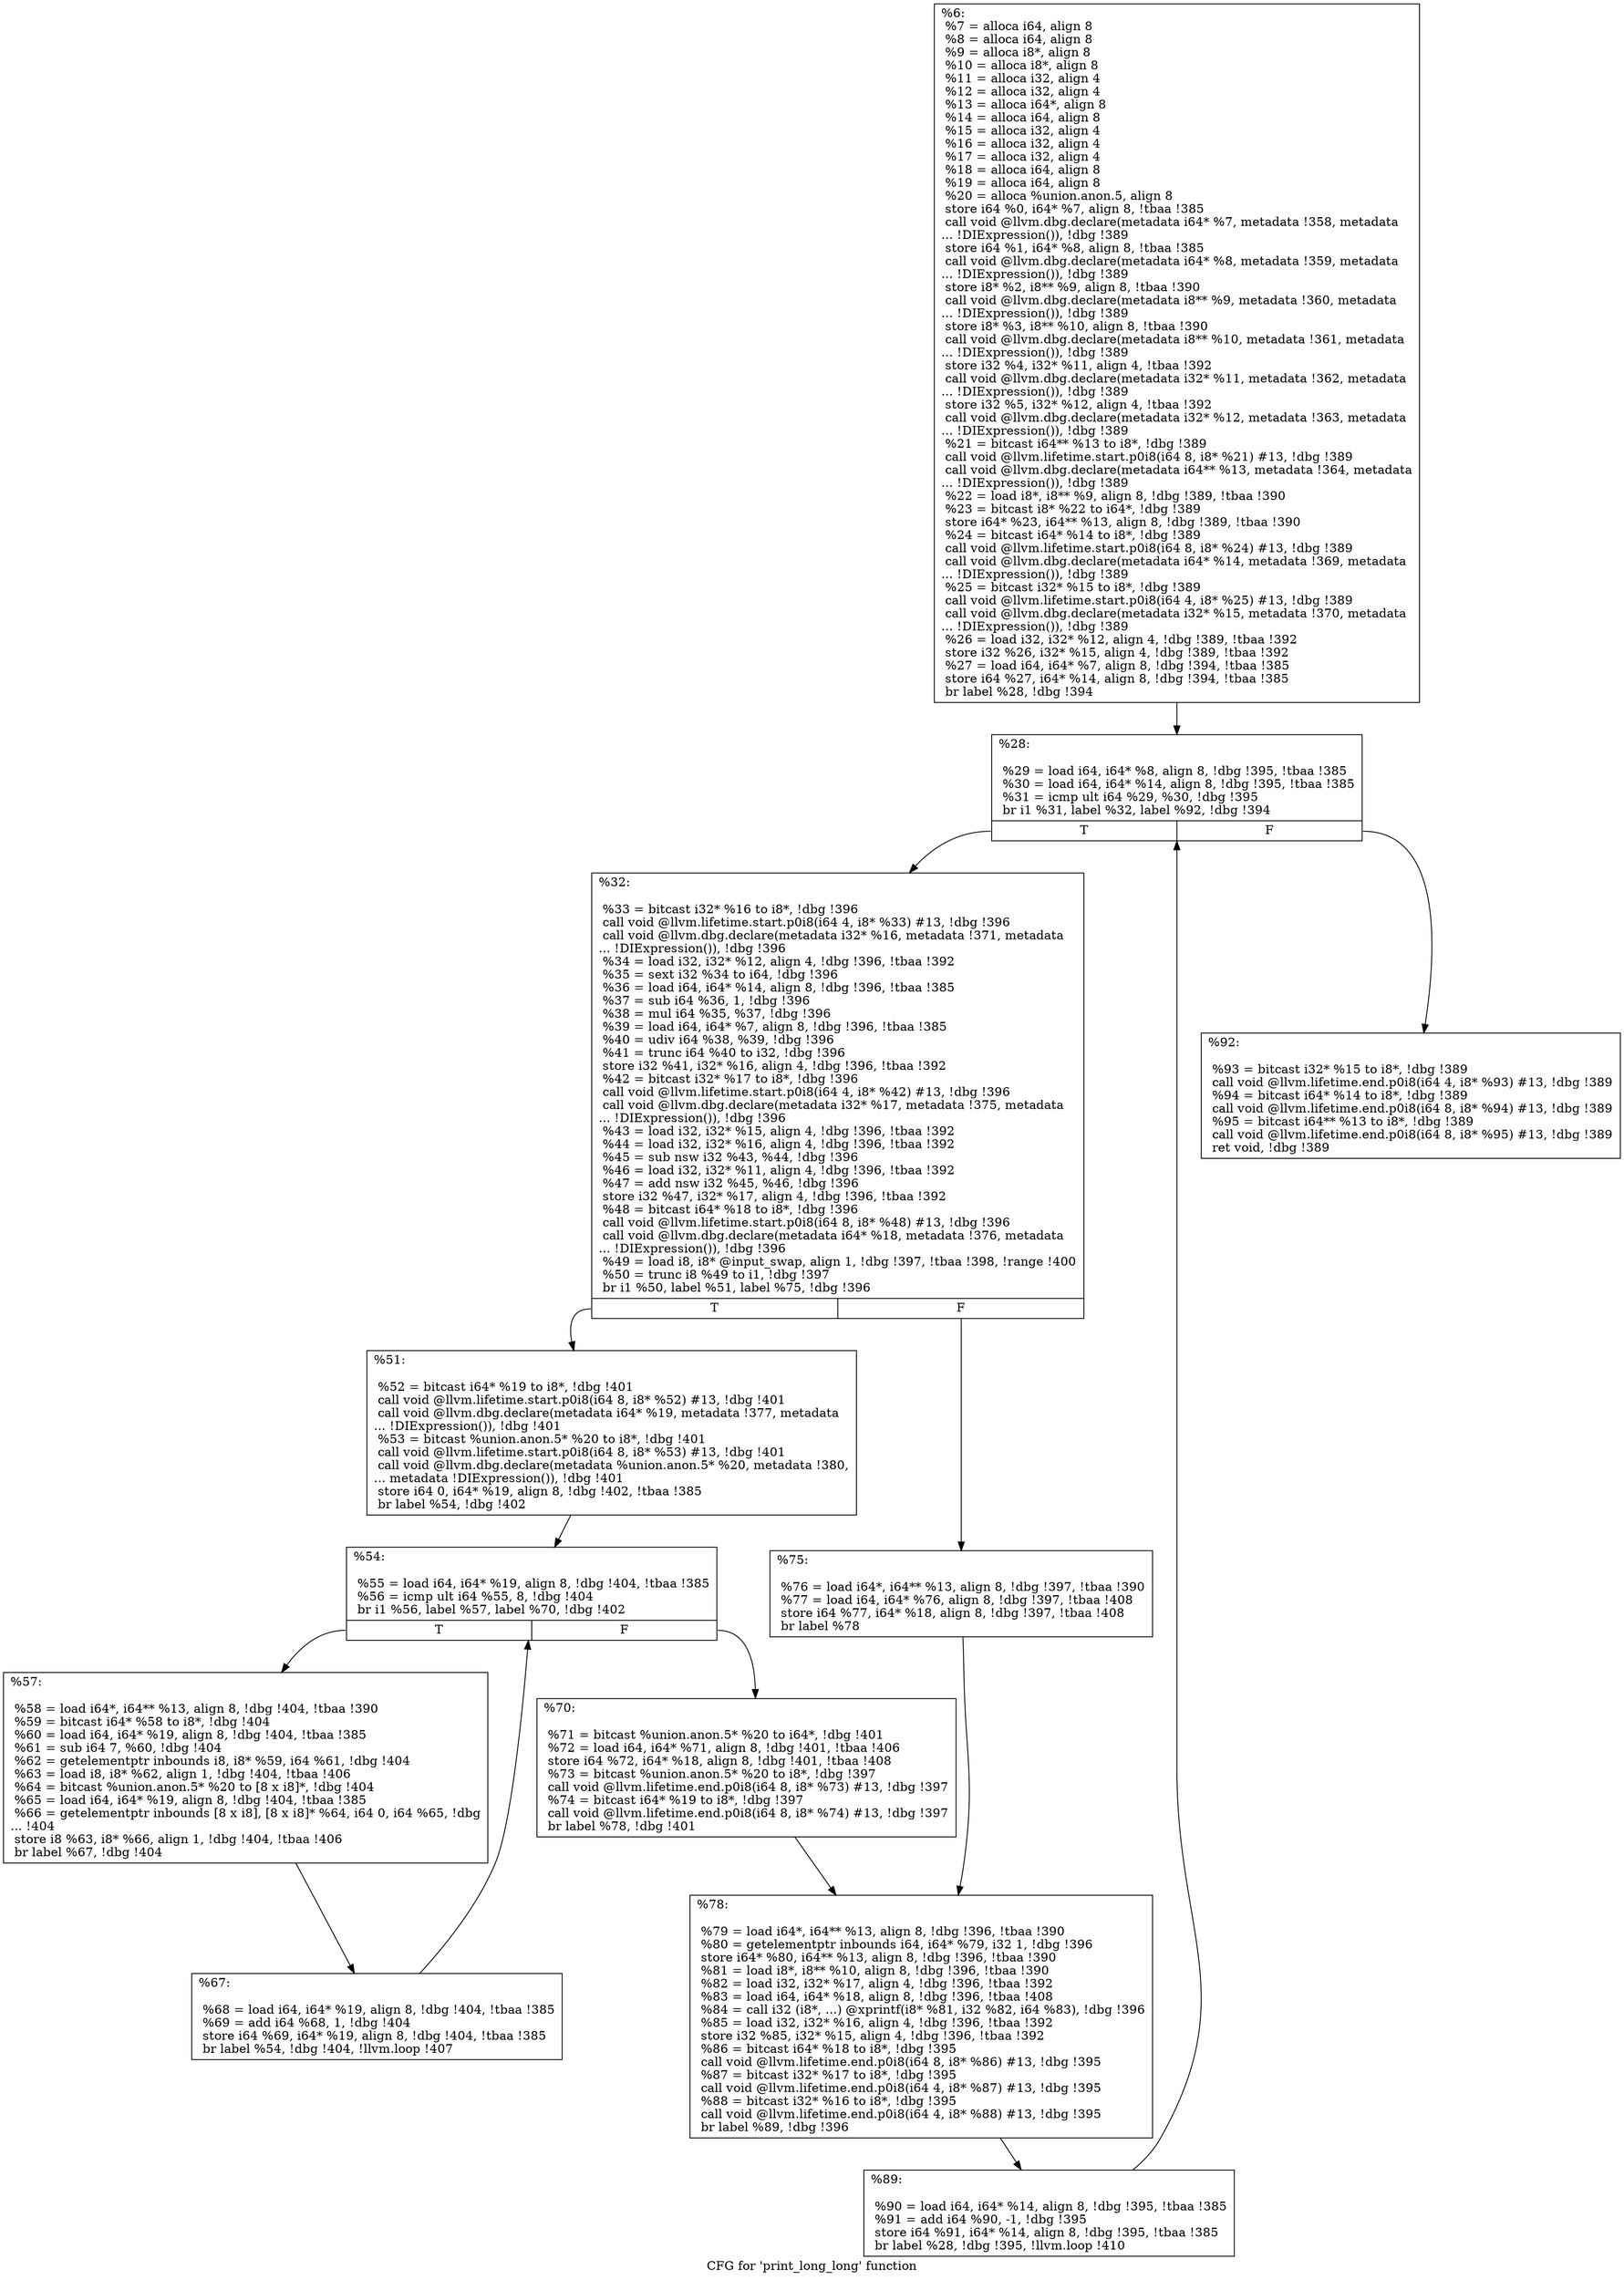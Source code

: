 digraph "CFG for 'print_long_long' function" {
	label="CFG for 'print_long_long' function";

	Node0x1c23a40 [shape=record,label="{%6:\l  %7 = alloca i64, align 8\l  %8 = alloca i64, align 8\l  %9 = alloca i8*, align 8\l  %10 = alloca i8*, align 8\l  %11 = alloca i32, align 4\l  %12 = alloca i32, align 4\l  %13 = alloca i64*, align 8\l  %14 = alloca i64, align 8\l  %15 = alloca i32, align 4\l  %16 = alloca i32, align 4\l  %17 = alloca i32, align 4\l  %18 = alloca i64, align 8\l  %19 = alloca i64, align 8\l  %20 = alloca %union.anon.5, align 8\l  store i64 %0, i64* %7, align 8, !tbaa !385\l  call void @llvm.dbg.declare(metadata i64* %7, metadata !358, metadata\l... !DIExpression()), !dbg !389\l  store i64 %1, i64* %8, align 8, !tbaa !385\l  call void @llvm.dbg.declare(metadata i64* %8, metadata !359, metadata\l... !DIExpression()), !dbg !389\l  store i8* %2, i8** %9, align 8, !tbaa !390\l  call void @llvm.dbg.declare(metadata i8** %9, metadata !360, metadata\l... !DIExpression()), !dbg !389\l  store i8* %3, i8** %10, align 8, !tbaa !390\l  call void @llvm.dbg.declare(metadata i8** %10, metadata !361, metadata\l... !DIExpression()), !dbg !389\l  store i32 %4, i32* %11, align 4, !tbaa !392\l  call void @llvm.dbg.declare(metadata i32* %11, metadata !362, metadata\l... !DIExpression()), !dbg !389\l  store i32 %5, i32* %12, align 4, !tbaa !392\l  call void @llvm.dbg.declare(metadata i32* %12, metadata !363, metadata\l... !DIExpression()), !dbg !389\l  %21 = bitcast i64** %13 to i8*, !dbg !389\l  call void @llvm.lifetime.start.p0i8(i64 8, i8* %21) #13, !dbg !389\l  call void @llvm.dbg.declare(metadata i64** %13, metadata !364, metadata\l... !DIExpression()), !dbg !389\l  %22 = load i8*, i8** %9, align 8, !dbg !389, !tbaa !390\l  %23 = bitcast i8* %22 to i64*, !dbg !389\l  store i64* %23, i64** %13, align 8, !dbg !389, !tbaa !390\l  %24 = bitcast i64* %14 to i8*, !dbg !389\l  call void @llvm.lifetime.start.p0i8(i64 8, i8* %24) #13, !dbg !389\l  call void @llvm.dbg.declare(metadata i64* %14, metadata !369, metadata\l... !DIExpression()), !dbg !389\l  %25 = bitcast i32* %15 to i8*, !dbg !389\l  call void @llvm.lifetime.start.p0i8(i64 4, i8* %25) #13, !dbg !389\l  call void @llvm.dbg.declare(metadata i32* %15, metadata !370, metadata\l... !DIExpression()), !dbg !389\l  %26 = load i32, i32* %12, align 4, !dbg !389, !tbaa !392\l  store i32 %26, i32* %15, align 4, !dbg !389, !tbaa !392\l  %27 = load i64, i64* %7, align 8, !dbg !394, !tbaa !385\l  store i64 %27, i64* %14, align 8, !dbg !394, !tbaa !385\l  br label %28, !dbg !394\l}"];
	Node0x1c23a40 -> Node0x1c29520;
	Node0x1c29520 [shape=record,label="{%28:\l\l  %29 = load i64, i64* %8, align 8, !dbg !395, !tbaa !385\l  %30 = load i64, i64* %14, align 8, !dbg !395, !tbaa !385\l  %31 = icmp ult i64 %29, %30, !dbg !395\l  br i1 %31, label %32, label %92, !dbg !394\l|{<s0>T|<s1>F}}"];
	Node0x1c29520:s0 -> Node0x1c29570;
	Node0x1c29520:s1 -> Node0x1c29840;
	Node0x1c29570 [shape=record,label="{%32:\l\l  %33 = bitcast i32* %16 to i8*, !dbg !396\l  call void @llvm.lifetime.start.p0i8(i64 4, i8* %33) #13, !dbg !396\l  call void @llvm.dbg.declare(metadata i32* %16, metadata !371, metadata\l... !DIExpression()), !dbg !396\l  %34 = load i32, i32* %12, align 4, !dbg !396, !tbaa !392\l  %35 = sext i32 %34 to i64, !dbg !396\l  %36 = load i64, i64* %14, align 8, !dbg !396, !tbaa !385\l  %37 = sub i64 %36, 1, !dbg !396\l  %38 = mul i64 %35, %37, !dbg !396\l  %39 = load i64, i64* %7, align 8, !dbg !396, !tbaa !385\l  %40 = udiv i64 %38, %39, !dbg !396\l  %41 = trunc i64 %40 to i32, !dbg !396\l  store i32 %41, i32* %16, align 4, !dbg !396, !tbaa !392\l  %42 = bitcast i32* %17 to i8*, !dbg !396\l  call void @llvm.lifetime.start.p0i8(i64 4, i8* %42) #13, !dbg !396\l  call void @llvm.dbg.declare(metadata i32* %17, metadata !375, metadata\l... !DIExpression()), !dbg !396\l  %43 = load i32, i32* %15, align 4, !dbg !396, !tbaa !392\l  %44 = load i32, i32* %16, align 4, !dbg !396, !tbaa !392\l  %45 = sub nsw i32 %43, %44, !dbg !396\l  %46 = load i32, i32* %11, align 4, !dbg !396, !tbaa !392\l  %47 = add nsw i32 %45, %46, !dbg !396\l  store i32 %47, i32* %17, align 4, !dbg !396, !tbaa !392\l  %48 = bitcast i64* %18 to i8*, !dbg !396\l  call void @llvm.lifetime.start.p0i8(i64 8, i8* %48) #13, !dbg !396\l  call void @llvm.dbg.declare(metadata i64* %18, metadata !376, metadata\l... !DIExpression()), !dbg !396\l  %49 = load i8, i8* @input_swap, align 1, !dbg !397, !tbaa !398, !range !400\l  %50 = trunc i8 %49 to i1, !dbg !397\l  br i1 %50, label %51, label %75, !dbg !396\l|{<s0>T|<s1>F}}"];
	Node0x1c29570:s0 -> Node0x1c295c0;
	Node0x1c29570:s1 -> Node0x1c29750;
	Node0x1c295c0 [shape=record,label="{%51:\l\l  %52 = bitcast i64* %19 to i8*, !dbg !401\l  call void @llvm.lifetime.start.p0i8(i64 8, i8* %52) #13, !dbg !401\l  call void @llvm.dbg.declare(metadata i64* %19, metadata !377, metadata\l... !DIExpression()), !dbg !401\l  %53 = bitcast %union.anon.5* %20 to i8*, !dbg !401\l  call void @llvm.lifetime.start.p0i8(i64 8, i8* %53) #13, !dbg !401\l  call void @llvm.dbg.declare(metadata %union.anon.5* %20, metadata !380,\l... metadata !DIExpression()), !dbg !401\l  store i64 0, i64* %19, align 8, !dbg !402, !tbaa !385\l  br label %54, !dbg !402\l}"];
	Node0x1c295c0 -> Node0x1c29610;
	Node0x1c29610 [shape=record,label="{%54:\l\l  %55 = load i64, i64* %19, align 8, !dbg !404, !tbaa !385\l  %56 = icmp ult i64 %55, 8, !dbg !404\l  br i1 %56, label %57, label %70, !dbg !402\l|{<s0>T|<s1>F}}"];
	Node0x1c29610:s0 -> Node0x1c29660;
	Node0x1c29610:s1 -> Node0x1c29700;
	Node0x1c29660 [shape=record,label="{%57:\l\l  %58 = load i64*, i64** %13, align 8, !dbg !404, !tbaa !390\l  %59 = bitcast i64* %58 to i8*, !dbg !404\l  %60 = load i64, i64* %19, align 8, !dbg !404, !tbaa !385\l  %61 = sub i64 7, %60, !dbg !404\l  %62 = getelementptr inbounds i8, i8* %59, i64 %61, !dbg !404\l  %63 = load i8, i8* %62, align 1, !dbg !404, !tbaa !406\l  %64 = bitcast %union.anon.5* %20 to [8 x i8]*, !dbg !404\l  %65 = load i64, i64* %19, align 8, !dbg !404, !tbaa !385\l  %66 = getelementptr inbounds [8 x i8], [8 x i8]* %64, i64 0, i64 %65, !dbg\l... !404\l  store i8 %63, i8* %66, align 1, !dbg !404, !tbaa !406\l  br label %67, !dbg !404\l}"];
	Node0x1c29660 -> Node0x1c296b0;
	Node0x1c296b0 [shape=record,label="{%67:\l\l  %68 = load i64, i64* %19, align 8, !dbg !404, !tbaa !385\l  %69 = add i64 %68, 1, !dbg !404\l  store i64 %69, i64* %19, align 8, !dbg !404, !tbaa !385\l  br label %54, !dbg !404, !llvm.loop !407\l}"];
	Node0x1c296b0 -> Node0x1c29610;
	Node0x1c29700 [shape=record,label="{%70:\l\l  %71 = bitcast %union.anon.5* %20 to i64*, !dbg !401\l  %72 = load i64, i64* %71, align 8, !dbg !401, !tbaa !406\l  store i64 %72, i64* %18, align 8, !dbg !401, !tbaa !408\l  %73 = bitcast %union.anon.5* %20 to i8*, !dbg !397\l  call void @llvm.lifetime.end.p0i8(i64 8, i8* %73) #13, !dbg !397\l  %74 = bitcast i64* %19 to i8*, !dbg !397\l  call void @llvm.lifetime.end.p0i8(i64 8, i8* %74) #13, !dbg !397\l  br label %78, !dbg !401\l}"];
	Node0x1c29700 -> Node0x1c297a0;
	Node0x1c29750 [shape=record,label="{%75:\l\l  %76 = load i64*, i64** %13, align 8, !dbg !397, !tbaa !390\l  %77 = load i64, i64* %76, align 8, !dbg !397, !tbaa !408\l  store i64 %77, i64* %18, align 8, !dbg !397, !tbaa !408\l  br label %78\l}"];
	Node0x1c29750 -> Node0x1c297a0;
	Node0x1c297a0 [shape=record,label="{%78:\l\l  %79 = load i64*, i64** %13, align 8, !dbg !396, !tbaa !390\l  %80 = getelementptr inbounds i64, i64* %79, i32 1, !dbg !396\l  store i64* %80, i64** %13, align 8, !dbg !396, !tbaa !390\l  %81 = load i8*, i8** %10, align 8, !dbg !396, !tbaa !390\l  %82 = load i32, i32* %17, align 4, !dbg !396, !tbaa !392\l  %83 = load i64, i64* %18, align 8, !dbg !396, !tbaa !408\l  %84 = call i32 (i8*, ...) @xprintf(i8* %81, i32 %82, i64 %83), !dbg !396\l  %85 = load i32, i32* %16, align 4, !dbg !396, !tbaa !392\l  store i32 %85, i32* %15, align 4, !dbg !396, !tbaa !392\l  %86 = bitcast i64* %18 to i8*, !dbg !395\l  call void @llvm.lifetime.end.p0i8(i64 8, i8* %86) #13, !dbg !395\l  %87 = bitcast i32* %17 to i8*, !dbg !395\l  call void @llvm.lifetime.end.p0i8(i64 4, i8* %87) #13, !dbg !395\l  %88 = bitcast i32* %16 to i8*, !dbg !395\l  call void @llvm.lifetime.end.p0i8(i64 4, i8* %88) #13, !dbg !395\l  br label %89, !dbg !396\l}"];
	Node0x1c297a0 -> Node0x1c297f0;
	Node0x1c297f0 [shape=record,label="{%89:\l\l  %90 = load i64, i64* %14, align 8, !dbg !395, !tbaa !385\l  %91 = add i64 %90, -1, !dbg !395\l  store i64 %91, i64* %14, align 8, !dbg !395, !tbaa !385\l  br label %28, !dbg !395, !llvm.loop !410\l}"];
	Node0x1c297f0 -> Node0x1c29520;
	Node0x1c29840 [shape=record,label="{%92:\l\l  %93 = bitcast i32* %15 to i8*, !dbg !389\l  call void @llvm.lifetime.end.p0i8(i64 4, i8* %93) #13, !dbg !389\l  %94 = bitcast i64* %14 to i8*, !dbg !389\l  call void @llvm.lifetime.end.p0i8(i64 8, i8* %94) #13, !dbg !389\l  %95 = bitcast i64** %13 to i8*, !dbg !389\l  call void @llvm.lifetime.end.p0i8(i64 8, i8* %95) #13, !dbg !389\l  ret void, !dbg !389\l}"];
}
